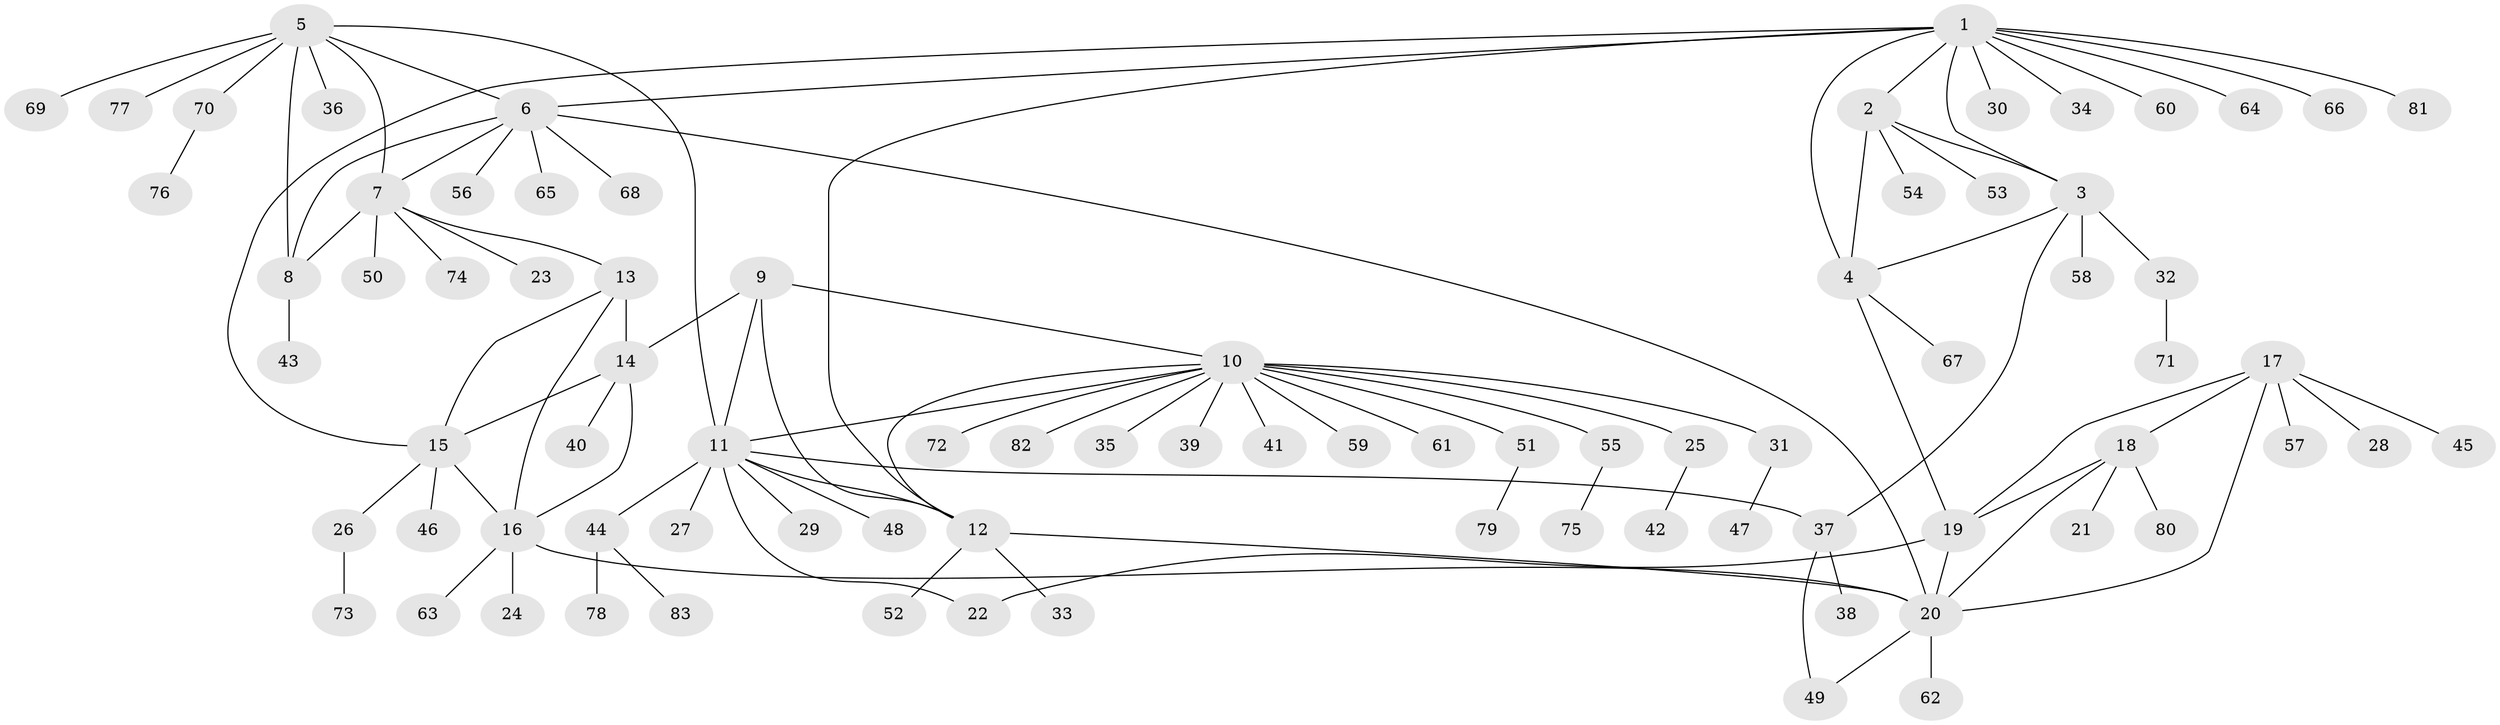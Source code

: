 // Generated by graph-tools (version 1.1) at 2025/11/02/27/25 16:11:33]
// undirected, 83 vertices, 106 edges
graph export_dot {
graph [start="1"]
  node [color=gray90,style=filled];
  1;
  2;
  3;
  4;
  5;
  6;
  7;
  8;
  9;
  10;
  11;
  12;
  13;
  14;
  15;
  16;
  17;
  18;
  19;
  20;
  21;
  22;
  23;
  24;
  25;
  26;
  27;
  28;
  29;
  30;
  31;
  32;
  33;
  34;
  35;
  36;
  37;
  38;
  39;
  40;
  41;
  42;
  43;
  44;
  45;
  46;
  47;
  48;
  49;
  50;
  51;
  52;
  53;
  54;
  55;
  56;
  57;
  58;
  59;
  60;
  61;
  62;
  63;
  64;
  65;
  66;
  67;
  68;
  69;
  70;
  71;
  72;
  73;
  74;
  75;
  76;
  77;
  78;
  79;
  80;
  81;
  82;
  83;
  1 -- 2;
  1 -- 3;
  1 -- 4;
  1 -- 6;
  1 -- 12;
  1 -- 15;
  1 -- 30;
  1 -- 34;
  1 -- 60;
  1 -- 64;
  1 -- 66;
  1 -- 81;
  2 -- 3;
  2 -- 4;
  2 -- 53;
  2 -- 54;
  3 -- 4;
  3 -- 32;
  3 -- 37;
  3 -- 58;
  4 -- 19;
  4 -- 67;
  5 -- 6;
  5 -- 7;
  5 -- 8;
  5 -- 11;
  5 -- 36;
  5 -- 69;
  5 -- 70;
  5 -- 77;
  6 -- 7;
  6 -- 8;
  6 -- 20;
  6 -- 56;
  6 -- 65;
  6 -- 68;
  7 -- 8;
  7 -- 13;
  7 -- 23;
  7 -- 50;
  7 -- 74;
  8 -- 43;
  9 -- 10;
  9 -- 11;
  9 -- 12;
  9 -- 14;
  10 -- 11;
  10 -- 12;
  10 -- 25;
  10 -- 31;
  10 -- 35;
  10 -- 39;
  10 -- 41;
  10 -- 51;
  10 -- 55;
  10 -- 59;
  10 -- 61;
  10 -- 72;
  10 -- 82;
  11 -- 12;
  11 -- 22;
  11 -- 27;
  11 -- 29;
  11 -- 37;
  11 -- 44;
  11 -- 48;
  12 -- 20;
  12 -- 33;
  12 -- 52;
  13 -- 14;
  13 -- 15;
  13 -- 16;
  14 -- 15;
  14 -- 16;
  14 -- 40;
  15 -- 16;
  15 -- 26;
  15 -- 46;
  16 -- 20;
  16 -- 24;
  16 -- 63;
  17 -- 18;
  17 -- 19;
  17 -- 20;
  17 -- 28;
  17 -- 45;
  17 -- 57;
  18 -- 19;
  18 -- 20;
  18 -- 21;
  18 -- 80;
  19 -- 20;
  19 -- 22;
  20 -- 49;
  20 -- 62;
  25 -- 42;
  26 -- 73;
  31 -- 47;
  32 -- 71;
  37 -- 38;
  37 -- 49;
  44 -- 78;
  44 -- 83;
  51 -- 79;
  55 -- 75;
  70 -- 76;
}
